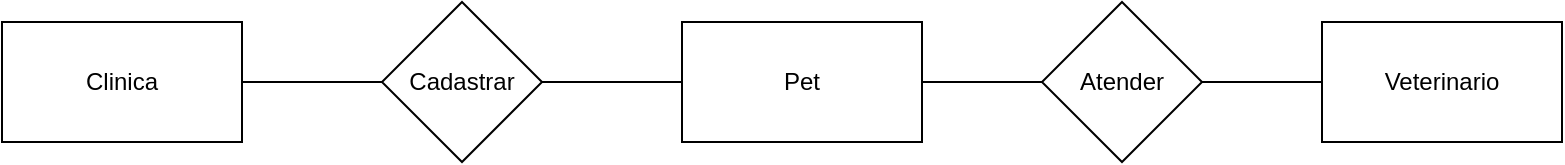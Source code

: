 <mxfile version="13.9.3" type="device"><diagram id="9NyNFOJoVbxdRaj0zC1G" name="Page-1"><mxGraphModel dx="868" dy="450" grid="1" gridSize="10" guides="1" tooltips="1" connect="1" arrows="1" fold="1" page="1" pageScale="1" pageWidth="1169" pageHeight="1654" math="0" shadow="0"><root><mxCell id="0"/><mxCell id="1" parent="0"/><mxCell id="StDrSR8j8vn9EDV8BQif-4" style="edgeStyle=orthogonalEdgeStyle;rounded=0;orthogonalLoop=1;jettySize=auto;html=1;exitX=1;exitY=0.5;exitDx=0;exitDy=0;endArrow=none;endFill=0;" edge="1" parent="1" source="StDrSR8j8vn9EDV8BQif-1" target="StDrSR8j8vn9EDV8BQif-5"><mxGeometry relative="1" as="geometry"><mxPoint x="340" y="170" as="targetPoint"/></mxGeometry></mxCell><mxCell id="StDrSR8j8vn9EDV8BQif-1" value="&lt;font style=&quot;vertical-align: inherit&quot;&gt;&lt;font style=&quot;vertical-align: inherit&quot;&gt;Clinica&lt;/font&gt;&lt;/font&gt;" style="whiteSpace=wrap;html=1;" vertex="1" parent="1"><mxGeometry x="150" y="140" width="120" height="60" as="geometry"/></mxCell><mxCell id="StDrSR8j8vn9EDV8BQif-10" style="edgeStyle=orthogonalEdgeStyle;rounded=0;orthogonalLoop=1;jettySize=auto;html=1;exitX=1;exitY=0.5;exitDx=0;exitDy=0;entryX=0;entryY=0.5;entryDx=0;entryDy=0;endArrow=none;endFill=0;" edge="1" parent="1" source="StDrSR8j8vn9EDV8BQif-2" target="StDrSR8j8vn9EDV8BQif-9"><mxGeometry relative="1" as="geometry"/></mxCell><mxCell id="StDrSR8j8vn9EDV8BQif-2" value="&lt;font style=&quot;vertical-align: inherit&quot;&gt;&lt;font style=&quot;vertical-align: inherit&quot;&gt;Pet&lt;/font&gt;&lt;/font&gt;" style="whiteSpace=wrap;html=1;" vertex="1" parent="1"><mxGeometry x="490" y="140" width="120" height="60" as="geometry"/></mxCell><mxCell id="StDrSR8j8vn9EDV8BQif-3" value="&lt;font style=&quot;vertical-align: inherit&quot;&gt;&lt;font style=&quot;vertical-align: inherit&quot;&gt;Veterinario&lt;/font&gt;&lt;/font&gt;" style="whiteSpace=wrap;html=1;" vertex="1" parent="1"><mxGeometry x="810" y="140" width="120" height="60" as="geometry"/></mxCell><mxCell id="StDrSR8j8vn9EDV8BQif-6" style="edgeStyle=orthogonalEdgeStyle;rounded=0;orthogonalLoop=1;jettySize=auto;html=1;exitX=1;exitY=0.5;exitDx=0;exitDy=0;entryX=0;entryY=0.5;entryDx=0;entryDy=0;endArrow=none;endFill=0;" edge="1" parent="1" source="StDrSR8j8vn9EDV8BQif-5" target="StDrSR8j8vn9EDV8BQif-2"><mxGeometry relative="1" as="geometry"/></mxCell><mxCell id="StDrSR8j8vn9EDV8BQif-5" value="Cadastrar" style="rhombus;whiteSpace=wrap;html=1;" vertex="1" parent="1"><mxGeometry x="340" y="130" width="80" height="80" as="geometry"/></mxCell><mxCell id="StDrSR8j8vn9EDV8BQif-7" style="edgeStyle=orthogonalEdgeStyle;rounded=0;orthogonalLoop=1;jettySize=auto;html=1;exitX=0.5;exitY=1;exitDx=0;exitDy=0;endArrow=none;endFill=0;" edge="1" parent="1" source="StDrSR8j8vn9EDV8BQif-2" target="StDrSR8j8vn9EDV8BQif-2"><mxGeometry relative="1" as="geometry"/></mxCell><mxCell id="StDrSR8j8vn9EDV8BQif-11" style="edgeStyle=orthogonalEdgeStyle;rounded=0;orthogonalLoop=1;jettySize=auto;html=1;exitX=1;exitY=0.5;exitDx=0;exitDy=0;entryX=0;entryY=0.5;entryDx=0;entryDy=0;endArrow=none;endFill=0;" edge="1" parent="1" source="StDrSR8j8vn9EDV8BQif-9" target="StDrSR8j8vn9EDV8BQif-3"><mxGeometry relative="1" as="geometry"/></mxCell><mxCell id="StDrSR8j8vn9EDV8BQif-9" value="Atender" style="rhombus;whiteSpace=wrap;html=1;" vertex="1" parent="1"><mxGeometry x="670" y="130" width="80" height="80" as="geometry"/></mxCell></root></mxGraphModel></diagram></mxfile>